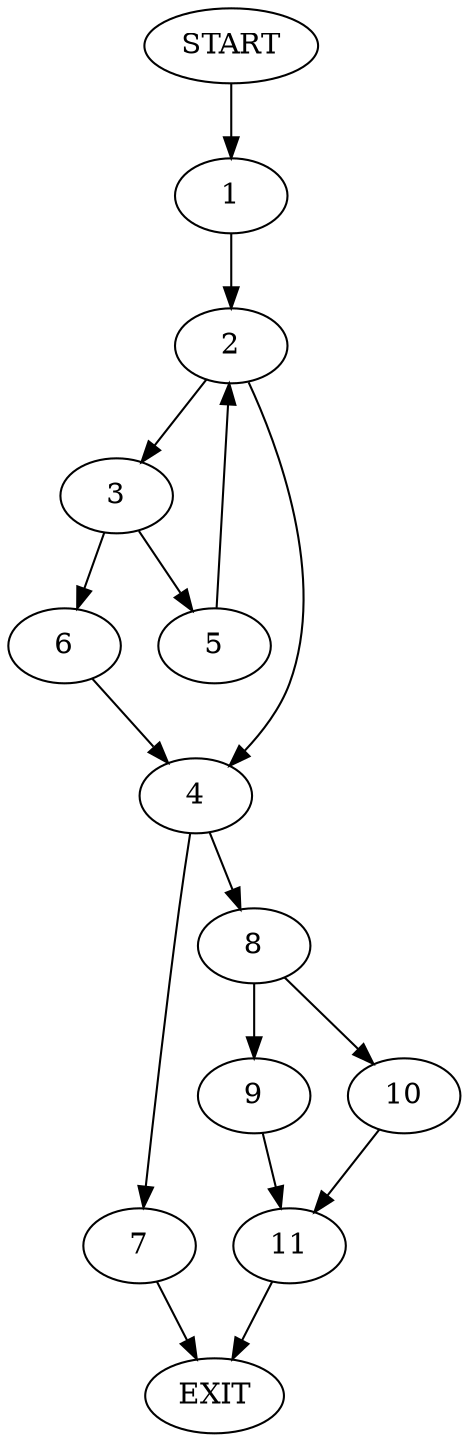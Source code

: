digraph {
0 [label="START"]
12 [label="EXIT"]
0 -> 1
1 -> 2
2 -> 3
2 -> 4
3 -> 5
3 -> 6
4 -> 7
4 -> 8
6 -> 4
5 -> 2
8 -> 9
8 -> 10
7 -> 12
10 -> 11
9 -> 11
11 -> 12
}
